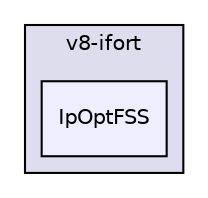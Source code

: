 digraph "data/Ipopt-3.12.8/Ipopt/MSVisualStudio/v8-ifort/IpOptFSS" {
  compound=true
  node [ fontsize="10", fontname="Helvetica"];
  edge [ labelfontsize="10", labelfontname="Helvetica"];
  subgraph clusterdir_74ce8c21151158fe4010917c4ad53898 {
    graph [ bgcolor="#ddddee", pencolor="black", label="v8-ifort" fontname="Helvetica", fontsize="10", URL="dir_74ce8c21151158fe4010917c4ad53898.html"]
  dir_0db6b33f853660c43a39fb42b5e7814a [shape=box, label="IpOptFSS", style="filled", fillcolor="#eeeeff", pencolor="black", URL="dir_0db6b33f853660c43a39fb42b5e7814a.html"];
  }
}
